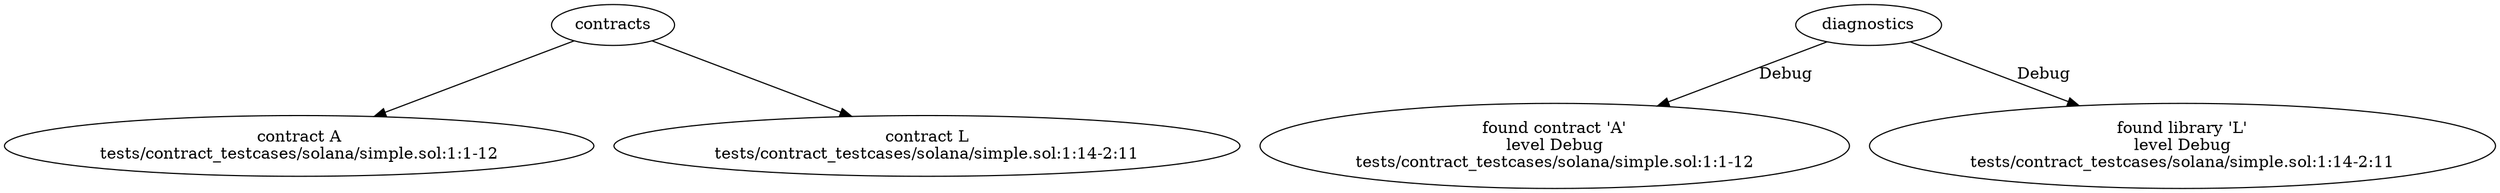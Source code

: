 strict digraph "tests/contract_testcases/solana/simple.sol" {
	contract [label="contract A\ntests/contract_testcases/solana/simple.sol:1:1-12"]
	contract_4 [label="contract L\ntests/contract_testcases/solana/simple.sol:1:14-2:11"]
	diagnostic [label="found contract 'A'\nlevel Debug\ntests/contract_testcases/solana/simple.sol:1:1-12"]
	diagnostic_7 [label="found library 'L'\nlevel Debug\ntests/contract_testcases/solana/simple.sol:1:14-2:11"]
	contracts -> contract
	contracts -> contract_4
	diagnostics -> diagnostic [label="Debug"]
	diagnostics -> diagnostic_7 [label="Debug"]
}
